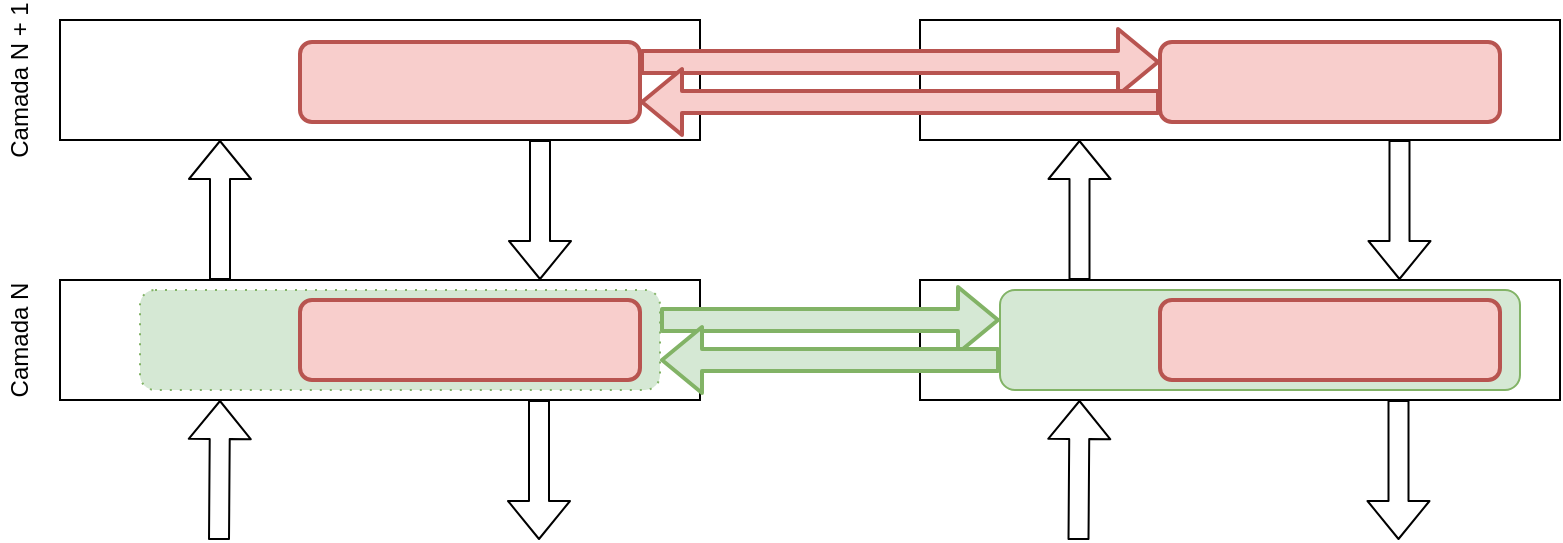 <mxfile version="14.4.3" type="device" pages="3"><diagram id="FUULDlJbhQjSGq1LnhwZ" name="Page-1"><mxGraphModel dx="1298" dy="945" grid="1" gridSize="10" guides="1" tooltips="1" connect="1" arrows="1" fold="1" page="1" pageScale="1" pageWidth="850" pageHeight="1100" math="0" shadow="0"><root><mxCell id="0"/><mxCell id="1" parent="0"/><mxCell id="CTBUkgq5bH-p5cgTIeh--1" value="" style="rounded=0;whiteSpace=wrap;html=1;" vertex="1" parent="1"><mxGeometry x="50" y="50" width="320" height="60" as="geometry"/></mxCell><mxCell id="CTBUkgq5bH-p5cgTIeh--2" value="" style="rounded=0;whiteSpace=wrap;html=1;" vertex="1" parent="1"><mxGeometry x="480" y="50" width="320" height="60" as="geometry"/></mxCell><mxCell id="bbr-7yYyC1OOhxOAyss0-2" value="" style="rounded=0;whiteSpace=wrap;html=1;" vertex="1" parent="1"><mxGeometry x="480" y="180" width="320" height="60" as="geometry"/></mxCell><mxCell id="bbr-7yYyC1OOhxOAyss0-23" value="" style="rounded=1;whiteSpace=wrap;html=1;fillColor=#d5e8d4;strokeColor=#82b366;" vertex="1" parent="1"><mxGeometry x="520" y="185" width="260" height="50" as="geometry"/></mxCell><mxCell id="bbr-7yYyC1OOhxOAyss0-1" value="" style="rounded=0;whiteSpace=wrap;html=1;" vertex="1" parent="1"><mxGeometry x="50" y="180" width="320" height="60" as="geometry"/></mxCell><mxCell id="bbr-7yYyC1OOhxOAyss0-22" value="" style="rounded=1;whiteSpace=wrap;html=1;dashed=1;fillColor=#d5e8d4;strokeColor=#82b366;dashPattern=1 4;" vertex="1" parent="1"><mxGeometry x="90" y="185" width="260" height="50" as="geometry"/></mxCell><mxCell id="bbr-7yYyC1OOhxOAyss0-3" value="" style="shape=flexArrow;endArrow=classic;html=1;exitX=0.25;exitY=0;exitDx=0;exitDy=0;" edge="1" parent="1" source="bbr-7yYyC1OOhxOAyss0-1"><mxGeometry width="50" height="50" relative="1" as="geometry"><mxPoint x="400" y="440" as="sourcePoint"/><mxPoint x="130" y="110" as="targetPoint"/></mxGeometry></mxCell><mxCell id="bbr-7yYyC1OOhxOAyss0-4" value="" style="shape=flexArrow;endArrow=classic;html=1;entryX=0.75;entryY=0;entryDx=0;entryDy=0;" edge="1" parent="1" target="bbr-7yYyC1OOhxOAyss0-1"><mxGeometry width="50" height="50" relative="1" as="geometry"><mxPoint x="290" y="110" as="sourcePoint"/><mxPoint x="140" y="120" as="targetPoint"/></mxGeometry></mxCell><mxCell id="bbr-7yYyC1OOhxOAyss0-5" value="" style="shape=flexArrow;endArrow=classic;html=1;entryX=0.75;entryY=0;entryDx=0;entryDy=0;" edge="1" parent="1"><mxGeometry width="50" height="50" relative="1" as="geometry"><mxPoint x="289.5" y="240" as="sourcePoint"/><mxPoint x="289.5" y="310" as="targetPoint"/></mxGeometry></mxCell><mxCell id="bbr-7yYyC1OOhxOAyss0-6" value="" style="shape=flexArrow;endArrow=classic;html=1;exitX=0.25;exitY=0;exitDx=0;exitDy=0;" edge="1" parent="1"><mxGeometry width="50" height="50" relative="1" as="geometry"><mxPoint x="129.5" y="310" as="sourcePoint"/><mxPoint x="130" y="240" as="targetPoint"/></mxGeometry></mxCell><mxCell id="bbr-7yYyC1OOhxOAyss0-7" value="" style="shape=flexArrow;endArrow=classic;html=1;exitX=0.25;exitY=0;exitDx=0;exitDy=0;" edge="1" parent="1"><mxGeometry width="50" height="50" relative="1" as="geometry"><mxPoint x="559.75" y="180" as="sourcePoint"/><mxPoint x="559.75" y="110" as="targetPoint"/></mxGeometry></mxCell><mxCell id="bbr-7yYyC1OOhxOAyss0-8" value="" style="shape=flexArrow;endArrow=classic;html=1;entryX=0.75;entryY=0;entryDx=0;entryDy=0;" edge="1" parent="1"><mxGeometry width="50" height="50" relative="1" as="geometry"><mxPoint x="719.75" y="110" as="sourcePoint"/><mxPoint x="719.75" y="180" as="targetPoint"/></mxGeometry></mxCell><mxCell id="bbr-7yYyC1OOhxOAyss0-9" value="" style="shape=flexArrow;endArrow=classic;html=1;entryX=0.75;entryY=0;entryDx=0;entryDy=0;" edge="1" parent="1"><mxGeometry width="50" height="50" relative="1" as="geometry"><mxPoint x="719.25" y="240" as="sourcePoint"/><mxPoint x="719.25" y="310" as="targetPoint"/></mxGeometry></mxCell><mxCell id="bbr-7yYyC1OOhxOAyss0-10" value="" style="shape=flexArrow;endArrow=classic;html=1;exitX=0.25;exitY=0;exitDx=0;exitDy=0;" edge="1" parent="1"><mxGeometry width="50" height="50" relative="1" as="geometry"><mxPoint x="559.25" y="310" as="sourcePoint"/><mxPoint x="559.75" y="240" as="targetPoint"/></mxGeometry></mxCell><mxCell id="bbr-7yYyC1OOhxOAyss0-11" value="" style="rounded=1;whiteSpace=wrap;html=1;fillColor=#f8cecc;strokeColor=#b85450;strokeWidth=2;" vertex="1" parent="1"><mxGeometry x="170" y="190" width="170" height="40" as="geometry"/></mxCell><mxCell id="bbr-7yYyC1OOhxOAyss0-12" value="" style="rounded=1;whiteSpace=wrap;html=1;fillColor=#f8cecc;strokeColor=#b85450;strokeWidth=2;" vertex="1" parent="1"><mxGeometry x="600" y="190" width="170" height="40" as="geometry"/></mxCell><mxCell id="bbr-7yYyC1OOhxOAyss0-13" value="Camada N" style="text;html=1;strokeColor=none;fillColor=none;align=center;verticalAlign=middle;whiteSpace=wrap;rounded=0;rotation=-90;" vertex="1" parent="1"><mxGeometry y="200" width="60" height="20" as="geometry"/></mxCell><mxCell id="bbr-7yYyC1OOhxOAyss0-17" value="" style="rounded=1;whiteSpace=wrap;html=1;strokeColor=#b85450;fillColor=#f8cecc;strokeWidth=2;" vertex="1" parent="1"><mxGeometry x="170" y="61" width="170" height="40" as="geometry"/></mxCell><mxCell id="bbr-7yYyC1OOhxOAyss0-18" value="" style="rounded=1;whiteSpace=wrap;html=1;strokeColor=#b85450;fillColor=#f8cecc;strokeWidth=2;" vertex="1" parent="1"><mxGeometry x="600" y="61" width="170" height="40" as="geometry"/></mxCell><mxCell id="bbr-7yYyC1OOhxOAyss0-19" value="" style="shape=flexArrow;endArrow=classic;html=1;exitX=1;exitY=0.25;exitDx=0;exitDy=0;entryX=0;entryY=0.25;entryDx=0;entryDy=0;strokeColor=#b85450;fillColor=#f8cecc;strokeWidth=2;" edge="1" source="bbr-7yYyC1OOhxOAyss0-17" target="bbr-7yYyC1OOhxOAyss0-18" parent="1"><mxGeometry width="50" height="50" relative="1" as="geometry"><mxPoint x="400" y="301" as="sourcePoint"/><mxPoint x="450" y="251" as="targetPoint"/></mxGeometry></mxCell><mxCell id="bbr-7yYyC1OOhxOAyss0-20" value="" style="shape=flexArrow;endArrow=classic;html=1;exitX=0;exitY=0.75;exitDx=0;exitDy=0;entryX=1;entryY=0.75;entryDx=0;entryDy=0;strokeColor=#b85450;fillColor=#f8cecc;strokeWidth=2;" edge="1" source="bbr-7yYyC1OOhxOAyss0-18" target="bbr-7yYyC1OOhxOAyss0-17" parent="1"><mxGeometry width="50" height="50" relative="1" as="geometry"><mxPoint x="350" y="81" as="sourcePoint"/><mxPoint x="370" y="181" as="targetPoint"/></mxGeometry></mxCell><mxCell id="bbr-7yYyC1OOhxOAyss0-21" value="Camada N + 1" style="text;html=1;strokeColor=none;fillColor=none;align=center;verticalAlign=middle;whiteSpace=wrap;rounded=0;rotation=-90;" vertex="1" parent="1"><mxGeometry x="-10" y="70" width="80" height="20" as="geometry"/></mxCell><mxCell id="bbr-7yYyC1OOhxOAyss0-24" value="" style="shape=flexArrow;endArrow=classic;html=1;exitX=1;exitY=0.25;exitDx=0;exitDy=0;strokeColor=#82b366;fillColor=#d5e8d4;strokeWidth=2;" edge="1" parent="1"><mxGeometry width="50" height="50" relative="1" as="geometry"><mxPoint x="350" y="200" as="sourcePoint"/><mxPoint x="520" y="200" as="targetPoint"/></mxGeometry></mxCell><mxCell id="bbr-7yYyC1OOhxOAyss0-25" value="" style="shape=flexArrow;endArrow=classic;html=1;entryX=1;entryY=0.75;entryDx=0;entryDy=0;strokeColor=#82b366;fillColor=#d5e8d4;strokeWidth=2;" edge="1" parent="1"><mxGeometry width="50" height="50" relative="1" as="geometry"><mxPoint x="520" y="220" as="sourcePoint"/><mxPoint x="350" y="220" as="targetPoint"/></mxGeometry></mxCell></root></mxGraphModel></diagram><diagram id="rKyiBn0ch0OC-hrI002e" name="Page-2"><mxGraphModel dx="1854" dy="1350" grid="1" gridSize="10" guides="1" tooltips="1" connect="1" arrows="1" fold="1" page="1" pageScale="1" pageWidth="850" pageHeight="1100" math="0" shadow="0"><root><mxCell id="NBzkApwNzg_7V4Q4wyio-0"/><mxCell id="NBzkApwNzg_7V4Q4wyio-1" parent="NBzkApwNzg_7V4Q4wyio-0"/><mxCell id="mYZP55OlICxkd1F8O_PC-93" value="" style="group" vertex="1" connectable="0" parent="NBzkApwNzg_7V4Q4wyio-1"><mxGeometry x="60" y="30" width="730" height="740" as="geometry"/></mxCell><mxCell id="mYZP55OlICxkd1F8O_PC-0" value="" style="rounded=0;whiteSpace=wrap;html=1;" vertex="1" parent="mYZP55OlICxkd1F8O_PC-93"><mxGeometry x="486.667" y="50.784" width="243.333" height="43.529" as="geometry"/></mxCell><mxCell id="mYZP55OlICxkd1F8O_PC-2" value="" style="rounded=0;whiteSpace=wrap;html=1;" vertex="1" parent="mYZP55OlICxkd1F8O_PC-93"><mxGeometry y="50.784" width="243.333" height="43.529" as="geometry"/></mxCell><mxCell id="mYZP55OlICxkd1F8O_PC-4" value="" style="shape=flexArrow;endArrow=classic;html=1;exitX=0.25;exitY=0;exitDx=0;exitDy=0;" edge="1" parent="mYZP55OlICxkd1F8O_PC-93" source="mYZP55OlICxkd1F8O_PC-2"><mxGeometry width="50" height="50" relative="1" as="geometry"><mxPoint x="266.146" y="239.412" as="sourcePoint"/><mxPoint x="60.833" as="targetPoint"/></mxGeometry></mxCell><mxCell id="mYZP55OlICxkd1F8O_PC-5" value="" style="shape=flexArrow;endArrow=classic;html=1;entryX=0.75;entryY=0;entryDx=0;entryDy=0;" edge="1" parent="mYZP55OlICxkd1F8O_PC-93" target="mYZP55OlICxkd1F8O_PC-2"><mxGeometry width="50" height="50" relative="1" as="geometry"><mxPoint x="182.5" as="sourcePoint"/><mxPoint x="68.438" y="7.255" as="targetPoint"/></mxGeometry></mxCell><mxCell id="mYZP55OlICxkd1F8O_PC-6" value="" style="shape=flexArrow;endArrow=classic;html=1;entryX=0.75;entryY=0;entryDx=0;entryDy=0;" edge="1" parent="mYZP55OlICxkd1F8O_PC-93"><mxGeometry width="50" height="50" relative="1" as="geometry"><mxPoint x="182.12" y="94.314" as="sourcePoint"/><mxPoint x="182.12" y="145.098" as="targetPoint"/></mxGeometry></mxCell><mxCell id="mYZP55OlICxkd1F8O_PC-7" value="" style="shape=flexArrow;endArrow=classic;html=1;exitX=0.25;exitY=0;exitDx=0;exitDy=0;" edge="1" parent="mYZP55OlICxkd1F8O_PC-93"><mxGeometry width="50" height="50" relative="1" as="geometry"><mxPoint x="60.453" y="145.098" as="sourcePoint"/><mxPoint x="60.833" y="94.314" as="targetPoint"/></mxGeometry></mxCell><mxCell id="mYZP55OlICxkd1F8O_PC-8" value="" style="shape=flexArrow;endArrow=classic;html=1;exitX=0.25;exitY=0;exitDx=0;exitDy=0;" edge="1" parent="mYZP55OlICxkd1F8O_PC-93"><mxGeometry width="50" height="50" relative="1" as="geometry"><mxPoint x="547.31" y="50.784" as="sourcePoint"/><mxPoint x="547.31" as="targetPoint"/></mxGeometry></mxCell><mxCell id="mYZP55OlICxkd1F8O_PC-9" value="" style="shape=flexArrow;endArrow=classic;html=1;entryX=0.75;entryY=0;entryDx=0;entryDy=0;" edge="1" parent="mYZP55OlICxkd1F8O_PC-93"><mxGeometry width="50" height="50" relative="1" as="geometry"><mxPoint x="668.977" as="sourcePoint"/><mxPoint x="668.977" y="50.784" as="targetPoint"/></mxGeometry></mxCell><mxCell id="mYZP55OlICxkd1F8O_PC-10" value="" style="shape=flexArrow;endArrow=classic;html=1;entryX=0.75;entryY=0;entryDx=0;entryDy=0;" edge="1" parent="mYZP55OlICxkd1F8O_PC-93"><mxGeometry width="50" height="50" relative="1" as="geometry"><mxPoint x="668.596" y="94.314" as="sourcePoint"/><mxPoint x="668.596" y="145.098" as="targetPoint"/></mxGeometry></mxCell><mxCell id="mYZP55OlICxkd1F8O_PC-11" value="" style="shape=flexArrow;endArrow=classic;html=1;exitX=0.25;exitY=0;exitDx=0;exitDy=0;" edge="1" parent="mYZP55OlICxkd1F8O_PC-93"><mxGeometry width="50" height="50" relative="1" as="geometry"><mxPoint x="546.93" y="145.098" as="sourcePoint"/><mxPoint x="547.31" y="94.314" as="targetPoint"/></mxGeometry></mxCell><mxCell id="mYZP55OlICxkd1F8O_PC-17" value="" style="rounded=0;whiteSpace=wrap;html=1;" vertex="1" parent="mYZP55OlICxkd1F8O_PC-93"><mxGeometry x="486.667" y="145.098" width="243.333" height="43.529" as="geometry"/></mxCell><mxCell id="mYZP55OlICxkd1F8O_PC-18" value="" style="rounded=0;whiteSpace=wrap;html=1;" vertex="1" parent="mYZP55OlICxkd1F8O_PC-93"><mxGeometry y="145.098" width="243.333" height="43.529" as="geometry"/></mxCell><mxCell id="mYZP55OlICxkd1F8O_PC-19" value="" style="shape=flexArrow;endArrow=classic;html=1;entryX=0.75;entryY=0;entryDx=0;entryDy=0;" edge="1" parent="mYZP55OlICxkd1F8O_PC-93"><mxGeometry width="50" height="50" relative="1" as="geometry"><mxPoint x="182.12" y="188.627" as="sourcePoint"/><mxPoint x="182.12" y="239.412" as="targetPoint"/></mxGeometry></mxCell><mxCell id="mYZP55OlICxkd1F8O_PC-20" value="" style="shape=flexArrow;endArrow=classic;html=1;exitX=0.25;exitY=0;exitDx=0;exitDy=0;" edge="1" parent="mYZP55OlICxkd1F8O_PC-93"><mxGeometry width="50" height="50" relative="1" as="geometry"><mxPoint x="60.453" y="239.412" as="sourcePoint"/><mxPoint x="60.833" y="188.627" as="targetPoint"/></mxGeometry></mxCell><mxCell id="mYZP55OlICxkd1F8O_PC-21" value="" style="shape=flexArrow;endArrow=classic;html=1;entryX=0.75;entryY=0;entryDx=0;entryDy=0;" edge="1" parent="mYZP55OlICxkd1F8O_PC-93"><mxGeometry width="50" height="50" relative="1" as="geometry"><mxPoint x="668.596" y="188.627" as="sourcePoint"/><mxPoint x="668.596" y="239.412" as="targetPoint"/></mxGeometry></mxCell><mxCell id="mYZP55OlICxkd1F8O_PC-22" value="" style="shape=flexArrow;endArrow=classic;html=1;exitX=0.25;exitY=0;exitDx=0;exitDy=0;" edge="1" parent="mYZP55OlICxkd1F8O_PC-93"><mxGeometry width="50" height="50" relative="1" as="geometry"><mxPoint x="546.93" y="239.412" as="sourcePoint"/><mxPoint x="547.31" y="188.627" as="targetPoint"/></mxGeometry></mxCell><mxCell id="mYZP55OlICxkd1F8O_PC-23" value="" style="rounded=0;whiteSpace=wrap;html=1;" vertex="1" parent="mYZP55OlICxkd1F8O_PC-93"><mxGeometry x="486.667" y="239.412" width="243.333" height="43.529" as="geometry"/></mxCell><mxCell id="mYZP55OlICxkd1F8O_PC-24" value="" style="rounded=0;whiteSpace=wrap;html=1;" vertex="1" parent="mYZP55OlICxkd1F8O_PC-93"><mxGeometry y="239.412" width="243.333" height="43.529" as="geometry"/></mxCell><mxCell id="mYZP55OlICxkd1F8O_PC-25" value="" style="shape=flexArrow;endArrow=classic;html=1;entryX=0.75;entryY=0;entryDx=0;entryDy=0;" edge="1" parent="mYZP55OlICxkd1F8O_PC-93"><mxGeometry width="50" height="50" relative="1" as="geometry"><mxPoint x="182.12" y="282.941" as="sourcePoint"/><mxPoint x="182.12" y="333.725" as="targetPoint"/></mxGeometry></mxCell><mxCell id="mYZP55OlICxkd1F8O_PC-26" value="" style="shape=flexArrow;endArrow=classic;html=1;exitX=0.25;exitY=0;exitDx=0;exitDy=0;" edge="1" parent="mYZP55OlICxkd1F8O_PC-93"><mxGeometry width="50" height="50" relative="1" as="geometry"><mxPoint x="60.453" y="333.725" as="sourcePoint"/><mxPoint x="60.833" y="282.941" as="targetPoint"/></mxGeometry></mxCell><mxCell id="mYZP55OlICxkd1F8O_PC-27" value="" style="shape=flexArrow;endArrow=classic;html=1;entryX=0.75;entryY=0;entryDx=0;entryDy=0;" edge="1" parent="mYZP55OlICxkd1F8O_PC-93"><mxGeometry width="50" height="50" relative="1" as="geometry"><mxPoint x="668.596" y="282.941" as="sourcePoint"/><mxPoint x="668.596" y="333.725" as="targetPoint"/></mxGeometry></mxCell><mxCell id="mYZP55OlICxkd1F8O_PC-28" value="" style="shape=flexArrow;endArrow=classic;html=1;exitX=0.25;exitY=0;exitDx=0;exitDy=0;" edge="1" parent="mYZP55OlICxkd1F8O_PC-93"><mxGeometry width="50" height="50" relative="1" as="geometry"><mxPoint x="546.93" y="333.725" as="sourcePoint"/><mxPoint x="547.31" y="282.941" as="targetPoint"/></mxGeometry></mxCell><mxCell id="mYZP55OlICxkd1F8O_PC-39" value="" style="rounded=0;whiteSpace=wrap;html=1;" vertex="1" parent="mYZP55OlICxkd1F8O_PC-93"><mxGeometry x="486.667" y="333.725" width="243.333" height="43.529" as="geometry"/></mxCell><mxCell id="mYZP55OlICxkd1F8O_PC-40" value="" style="rounded=0;whiteSpace=wrap;html=1;" vertex="1" parent="mYZP55OlICxkd1F8O_PC-93"><mxGeometry y="333.725" width="243.333" height="43.529" as="geometry"/></mxCell><mxCell id="mYZP55OlICxkd1F8O_PC-41" value="" style="shape=flexArrow;endArrow=classic;html=1;entryX=0.75;entryY=0;entryDx=0;entryDy=0;" edge="1" parent="mYZP55OlICxkd1F8O_PC-93"><mxGeometry width="50" height="50" relative="1" as="geometry"><mxPoint x="182.12" y="377.255" as="sourcePoint"/><mxPoint x="182.12" y="428.039" as="targetPoint"/></mxGeometry></mxCell><mxCell id="mYZP55OlICxkd1F8O_PC-42" value="" style="shape=flexArrow;endArrow=classic;html=1;exitX=0.25;exitY=0;exitDx=0;exitDy=0;" edge="1" parent="mYZP55OlICxkd1F8O_PC-93"><mxGeometry width="50" height="50" relative="1" as="geometry"><mxPoint x="60.453" y="428.039" as="sourcePoint"/><mxPoint x="60.833" y="377.255" as="targetPoint"/></mxGeometry></mxCell><mxCell id="mYZP55OlICxkd1F8O_PC-43" value="" style="shape=flexArrow;endArrow=classic;html=1;entryX=0.75;entryY=0;entryDx=0;entryDy=0;" edge="1" parent="mYZP55OlICxkd1F8O_PC-93"><mxGeometry width="50" height="50" relative="1" as="geometry"><mxPoint x="668.596" y="377.255" as="sourcePoint"/><mxPoint x="668.596" y="428.039" as="targetPoint"/></mxGeometry></mxCell><mxCell id="mYZP55OlICxkd1F8O_PC-44" value="" style="shape=flexArrow;endArrow=classic;html=1;exitX=0.25;exitY=0;exitDx=0;exitDy=0;" edge="1" parent="mYZP55OlICxkd1F8O_PC-93"><mxGeometry width="50" height="50" relative="1" as="geometry"><mxPoint x="546.93" y="428.039" as="sourcePoint"/><mxPoint x="547.31" y="377.255" as="targetPoint"/></mxGeometry></mxCell><mxCell id="mYZP55OlICxkd1F8O_PC-55" value="" style="rounded=0;whiteSpace=wrap;html=1;" vertex="1" parent="mYZP55OlICxkd1F8O_PC-93"><mxGeometry x="486.667" y="428.039" width="243.333" height="43.529" as="geometry"/></mxCell><mxCell id="mYZP55OlICxkd1F8O_PC-56" value="" style="rounded=0;whiteSpace=wrap;html=1;" vertex="1" parent="mYZP55OlICxkd1F8O_PC-93"><mxGeometry y="428.039" width="243.333" height="43.529" as="geometry"/></mxCell><mxCell id="mYZP55OlICxkd1F8O_PC-57" value="" style="shape=flexArrow;endArrow=classic;html=1;entryX=0.75;entryY=0;entryDx=0;entryDy=0;" edge="1" parent="mYZP55OlICxkd1F8O_PC-93"><mxGeometry width="50" height="50" relative="1" as="geometry"><mxPoint x="182.12" y="471.569" as="sourcePoint"/><mxPoint x="182.12" y="522.353" as="targetPoint"/></mxGeometry></mxCell><mxCell id="mYZP55OlICxkd1F8O_PC-58" value="" style="shape=flexArrow;endArrow=classic;html=1;exitX=0.25;exitY=0;exitDx=0;exitDy=0;" edge="1" parent="mYZP55OlICxkd1F8O_PC-93"><mxGeometry width="50" height="50" relative="1" as="geometry"><mxPoint x="60.453" y="522.353" as="sourcePoint"/><mxPoint x="60.833" y="471.569" as="targetPoint"/></mxGeometry></mxCell><mxCell id="mYZP55OlICxkd1F8O_PC-59" value="" style="shape=flexArrow;endArrow=classic;html=1;entryX=0.75;entryY=0;entryDx=0;entryDy=0;" edge="1" parent="mYZP55OlICxkd1F8O_PC-93"><mxGeometry width="50" height="50" relative="1" as="geometry"><mxPoint x="668.596" y="471.569" as="sourcePoint"/><mxPoint x="668.596" y="522.353" as="targetPoint"/></mxGeometry></mxCell><mxCell id="mYZP55OlICxkd1F8O_PC-60" value="" style="shape=flexArrow;endArrow=classic;html=1;exitX=0.25;exitY=0;exitDx=0;exitDy=0;" edge="1" parent="mYZP55OlICxkd1F8O_PC-93"><mxGeometry width="50" height="50" relative="1" as="geometry"><mxPoint x="546.93" y="522.353" as="sourcePoint"/><mxPoint x="547.31" y="471.569" as="targetPoint"/></mxGeometry></mxCell><mxCell id="mYZP55OlICxkd1F8O_PC-61" value="" style="rounded=0;whiteSpace=wrap;html=1;" vertex="1" parent="mYZP55OlICxkd1F8O_PC-93"><mxGeometry x="486.667" y="522.353" width="243.333" height="43.529" as="geometry"/></mxCell><mxCell id="mYZP55OlICxkd1F8O_PC-62" value="" style="rounded=0;whiteSpace=wrap;html=1;" vertex="1" parent="mYZP55OlICxkd1F8O_PC-93"><mxGeometry y="522.353" width="243.333" height="43.529" as="geometry"/></mxCell><mxCell id="mYZP55OlICxkd1F8O_PC-63" value="" style="shape=flexArrow;endArrow=classic;html=1;entryX=0.75;entryY=0;entryDx=0;entryDy=0;" edge="1" parent="mYZP55OlICxkd1F8O_PC-93"><mxGeometry width="50" height="50" relative="1" as="geometry"><mxPoint x="182.12" y="565.882" as="sourcePoint"/><mxPoint x="182.12" y="616.667" as="targetPoint"/></mxGeometry></mxCell><mxCell id="mYZP55OlICxkd1F8O_PC-64" value="" style="shape=flexArrow;endArrow=classic;html=1;exitX=0.25;exitY=0;exitDx=0;exitDy=0;" edge="1" parent="mYZP55OlICxkd1F8O_PC-93"><mxGeometry width="50" height="50" relative="1" as="geometry"><mxPoint x="60.453" y="616.667" as="sourcePoint"/><mxPoint x="60.833" y="565.882" as="targetPoint"/></mxGeometry></mxCell><mxCell id="mYZP55OlICxkd1F8O_PC-65" value="" style="shape=flexArrow;endArrow=classic;html=1;entryX=0.75;entryY=0;entryDx=0;entryDy=0;" edge="1" parent="mYZP55OlICxkd1F8O_PC-93"><mxGeometry width="50" height="50" relative="1" as="geometry"><mxPoint x="668.596" y="565.882" as="sourcePoint"/><mxPoint x="668.596" y="616.667" as="targetPoint"/></mxGeometry></mxCell><mxCell id="mYZP55OlICxkd1F8O_PC-66" value="" style="shape=flexArrow;endArrow=classic;html=1;exitX=0.25;exitY=0;exitDx=0;exitDy=0;" edge="1" parent="mYZP55OlICxkd1F8O_PC-93"><mxGeometry width="50" height="50" relative="1" as="geometry"><mxPoint x="546.93" y="616.667" as="sourcePoint"/><mxPoint x="547.31" y="565.882" as="targetPoint"/></mxGeometry></mxCell><mxCell id="mYZP55OlICxkd1F8O_PC-67" value="" style="rounded=0;whiteSpace=wrap;html=1;" vertex="1" parent="mYZP55OlICxkd1F8O_PC-93"><mxGeometry x="486.667" y="616.667" width="243.333" height="43.529" as="geometry"/></mxCell><mxCell id="mYZP55OlICxkd1F8O_PC-68" value="" style="rounded=0;whiteSpace=wrap;html=1;" vertex="1" parent="mYZP55OlICxkd1F8O_PC-93"><mxGeometry y="616.667" width="243.333" height="43.529" as="geometry"/></mxCell><mxCell id="mYZP55OlICxkd1F8O_PC-69" value="" style="shape=flexArrow;endArrow=classic;html=1;entryX=0.25;entryY=1;entryDx=0;entryDy=0;" edge="1" parent="mYZP55OlICxkd1F8O_PC-93" target="mYZP55OlICxkd1F8O_PC-67"><mxGeometry width="50" height="50" relative="1" as="geometry"><mxPoint x="182.12" y="660.196" as="sourcePoint"/><mxPoint x="182.12" y="710.98" as="targetPoint"/><Array as="points"><mxPoint x="182.5" y="710.98"/><mxPoint x="547.5" y="710.98"/></Array></mxGeometry></mxCell><mxCell id="mYZP55OlICxkd1F8O_PC-70" value="" style="shape=flexArrow;endArrow=classic;html=1;exitX=0.75;exitY=1;exitDx=0;exitDy=0;" edge="1" parent="mYZP55OlICxkd1F8O_PC-93" source="mYZP55OlICxkd1F8O_PC-67"><mxGeometry width="50" height="50" relative="1" as="geometry"><mxPoint x="60.453" y="710.98" as="sourcePoint"/><mxPoint x="60.833" y="660.196" as="targetPoint"/><Array as="points"><mxPoint x="669.167" y="740"/><mxPoint x="60.833" y="740"/></Array></mxGeometry></mxCell><mxCell id="mYZP55OlICxkd1F8O_PC-85" value="Aplicação" style="text;html=1;align=center;verticalAlign=middle;resizable=0;points=[];autosize=1;fontSize=31;" vertex="1" parent="mYZP55OlICxkd1F8O_PC-93"><mxGeometry x="304.167" y="58.039" width="150" height="40" as="geometry"/></mxCell><mxCell id="mYZP55OlICxkd1F8O_PC-86" value="Apresentação" style="text;html=1;align=center;verticalAlign=middle;resizable=0;points=[];autosize=1;fontSize=31;" vertex="1" parent="mYZP55OlICxkd1F8O_PC-93"><mxGeometry x="281.354" y="152.353" width="210" height="40" as="geometry"/></mxCell><mxCell id="mYZP55OlICxkd1F8O_PC-87" value="Sessão" style="text;html=1;align=center;verticalAlign=middle;resizable=0;points=[];autosize=1;fontSize=31;" vertex="1" parent="mYZP55OlICxkd1F8O_PC-93"><mxGeometry x="315.573" y="246.667" width="120" height="40" as="geometry"/></mxCell><mxCell id="mYZP55OlICxkd1F8O_PC-89" value="Transporte" style="text;html=1;align=center;verticalAlign=middle;resizable=0;points=[];autosize=1;fontSize=31;" vertex="1" parent="mYZP55OlICxkd1F8O_PC-93"><mxGeometry x="300.365" y="340.98" width="160" height="40" as="geometry"/></mxCell><mxCell id="mYZP55OlICxkd1F8O_PC-90" value="Rede" style="text;html=1;align=center;verticalAlign=middle;resizable=0;points=[];autosize=1;fontSize=31;" vertex="1" parent="mYZP55OlICxkd1F8O_PC-93"><mxGeometry x="326.979" y="435.294" width="90" height="40" as="geometry"/></mxCell><mxCell id="mYZP55OlICxkd1F8O_PC-91" value="Enlace" style="text;html=1;align=center;verticalAlign=middle;resizable=0;points=[];autosize=1;fontSize=31;" vertex="1" parent="mYZP55OlICxkd1F8O_PC-93"><mxGeometry x="319.375" y="529.608" width="110" height="40" as="geometry"/></mxCell><mxCell id="mYZP55OlICxkd1F8O_PC-92" value="Física" style="text;html=1;align=center;verticalAlign=middle;resizable=0;points=[];autosize=1;fontSize=31;" vertex="1" parent="mYZP55OlICxkd1F8O_PC-93"><mxGeometry x="323.177" y="623.922" width="100" height="40" as="geometry"/></mxCell></root></mxGraphModel></diagram><diagram id="gAxvG6N2qd_IdArAUJqt" name="Page-3"><mxGraphModel dx="1298" dy="945" grid="1" gridSize="10" guides="1" tooltips="1" connect="1" arrows="1" fold="1" page="1" pageScale="1" pageWidth="850" pageHeight="1100" math="0" shadow="0"><root><mxCell id="vqLvwq10j9PN4Eu1Nec5-0"/><mxCell id="vqLvwq10j9PN4Eu1Nec5-1" parent="vqLvwq10j9PN4Eu1Nec5-0"/><mxCell id="97CjLlJFWNSIe0uMs2of-1" value="" style="rounded=0;whiteSpace=wrap;html=1;" vertex="1" parent="vqLvwq10j9PN4Eu1Nec5-1"><mxGeometry x="546.67" y="80.78" width="243.33" height="229.22" as="geometry"/></mxCell><mxCell id="97CjLlJFWNSIe0uMs2of-2" value="" style="rounded=0;whiteSpace=wrap;html=1;" vertex="1" parent="vqLvwq10j9PN4Eu1Nec5-1"><mxGeometry x="60" y="80.784" width="243.333" height="43.529" as="geometry"/></mxCell><mxCell id="97CjLlJFWNSIe0uMs2of-3" value="" style="shape=flexArrow;endArrow=classic;html=1;exitX=0.25;exitY=0;exitDx=0;exitDy=0;" edge="1" parent="vqLvwq10j9PN4Eu1Nec5-1" source="97CjLlJFWNSIe0uMs2of-2"><mxGeometry x="60" y="30" width="50" height="50" as="geometry"><mxPoint x="326.146" y="269.412" as="sourcePoint"/><mxPoint x="120.833" y="30" as="targetPoint"/></mxGeometry></mxCell><mxCell id="97CjLlJFWNSIe0uMs2of-4" value="" style="shape=flexArrow;endArrow=classic;html=1;entryX=0.75;entryY=0;entryDx=0;entryDy=0;" edge="1" parent="vqLvwq10j9PN4Eu1Nec5-1" target="97CjLlJFWNSIe0uMs2of-2"><mxGeometry x="60" y="30" width="50" height="50" as="geometry"><mxPoint x="242.5" y="30" as="sourcePoint"/><mxPoint x="128.438" y="37.255" as="targetPoint"/></mxGeometry></mxCell><mxCell id="97CjLlJFWNSIe0uMs2of-5" value="" style="shape=flexArrow;endArrow=classic;html=1;entryX=0.75;entryY=0;entryDx=0;entryDy=0;" edge="1" parent="vqLvwq10j9PN4Eu1Nec5-1"><mxGeometry x="60" y="30" width="50" height="50" as="geometry"><mxPoint x="242.12" y="124.314" as="sourcePoint"/><mxPoint x="242.12" y="175.098" as="targetPoint"/></mxGeometry></mxCell><mxCell id="97CjLlJFWNSIe0uMs2of-6" value="" style="shape=flexArrow;endArrow=classic;html=1;exitX=0.25;exitY=0;exitDx=0;exitDy=0;" edge="1" parent="vqLvwq10j9PN4Eu1Nec5-1"><mxGeometry x="60" y="30" width="50" height="50" as="geometry"><mxPoint x="120.453" y="175.098" as="sourcePoint"/><mxPoint x="120.833" y="124.314" as="targetPoint"/></mxGeometry></mxCell><mxCell id="97CjLlJFWNSIe0uMs2of-7" value="" style="shape=flexArrow;endArrow=classic;html=1;exitX=0.25;exitY=0;exitDx=0;exitDy=0;" edge="1" parent="vqLvwq10j9PN4Eu1Nec5-1"><mxGeometry x="60" y="30" width="50" height="50" as="geometry"><mxPoint x="607.31" y="80.784" as="sourcePoint"/><mxPoint x="607.31" y="30" as="targetPoint"/></mxGeometry></mxCell><mxCell id="97CjLlJFWNSIe0uMs2of-8" value="" style="shape=flexArrow;endArrow=classic;html=1;entryX=0.75;entryY=0;entryDx=0;entryDy=0;" edge="1" parent="vqLvwq10j9PN4Eu1Nec5-1"><mxGeometry x="60" y="30" width="50" height="50" as="geometry"><mxPoint x="728.977" y="30" as="sourcePoint"/><mxPoint x="728.977" y="80.784" as="targetPoint"/></mxGeometry></mxCell><mxCell id="97CjLlJFWNSIe0uMs2of-12" value="" style="rounded=0;whiteSpace=wrap;html=1;" vertex="1" parent="vqLvwq10j9PN4Eu1Nec5-1"><mxGeometry x="60" y="175.098" width="243.333" height="43.529" as="geometry"/></mxCell><mxCell id="97CjLlJFWNSIe0uMs2of-13" value="" style="shape=flexArrow;endArrow=classic;html=1;entryX=0.75;entryY=0;entryDx=0;entryDy=0;" edge="1" parent="vqLvwq10j9PN4Eu1Nec5-1"><mxGeometry x="60" y="30" width="50" height="50" as="geometry"><mxPoint x="242.12" y="218.627" as="sourcePoint"/><mxPoint x="242.12" y="269.412" as="targetPoint"/></mxGeometry></mxCell><mxCell id="97CjLlJFWNSIe0uMs2of-14" value="" style="shape=flexArrow;endArrow=classic;html=1;exitX=0.25;exitY=0;exitDx=0;exitDy=0;" edge="1" parent="vqLvwq10j9PN4Eu1Nec5-1"><mxGeometry x="60" y="30" width="50" height="50" as="geometry"><mxPoint x="120.453" y="269.412" as="sourcePoint"/><mxPoint x="120.833" y="218.627" as="targetPoint"/></mxGeometry></mxCell><mxCell id="97CjLlJFWNSIe0uMs2of-18" value="" style="rounded=0;whiteSpace=wrap;html=1;" vertex="1" parent="vqLvwq10j9PN4Eu1Nec5-1"><mxGeometry x="60" y="269.412" width="243.333" height="43.529" as="geometry"/></mxCell><mxCell id="97CjLlJFWNSIe0uMs2of-19" value="" style="shape=flexArrow;endArrow=classic;html=1;entryX=0.75;entryY=0;entryDx=0;entryDy=0;" edge="1" parent="vqLvwq10j9PN4Eu1Nec5-1"><mxGeometry x="60" y="30" width="50" height="50" as="geometry"><mxPoint x="242.12" y="312.941" as="sourcePoint"/><mxPoint x="242.12" y="363.725" as="targetPoint"/></mxGeometry></mxCell><mxCell id="97CjLlJFWNSIe0uMs2of-20" value="" style="shape=flexArrow;endArrow=classic;html=1;exitX=0.25;exitY=0;exitDx=0;exitDy=0;" edge="1" parent="vqLvwq10j9PN4Eu1Nec5-1"><mxGeometry x="60" y="30" width="50" height="50" as="geometry"><mxPoint x="120.453" y="363.725" as="sourcePoint"/><mxPoint x="120.833" y="312.941" as="targetPoint"/></mxGeometry></mxCell><mxCell id="97CjLlJFWNSIe0uMs2of-21" value="" style="shape=flexArrow;endArrow=classic;html=1;entryX=0.75;entryY=0;entryDx=0;entryDy=0;exitX=0.75;exitY=1;exitDx=0;exitDy=0;" edge="1" parent="vqLvwq10j9PN4Eu1Nec5-1" source="97CjLlJFWNSIe0uMs2of-1"><mxGeometry x="60" y="30" width="50" height="50" as="geometry"><mxPoint x="728.596" y="312.941" as="sourcePoint"/><mxPoint x="728.596" y="363.725" as="targetPoint"/></mxGeometry></mxCell><mxCell id="97CjLlJFWNSIe0uMs2of-22" value="" style="shape=flexArrow;endArrow=classic;html=1;exitX=0.25;exitY=0;exitDx=0;exitDy=0;entryX=0.25;entryY=1;entryDx=0;entryDy=0;" edge="1" parent="vqLvwq10j9PN4Eu1Nec5-1" target="97CjLlJFWNSIe0uMs2of-1"><mxGeometry x="60" y="30" width="50" height="50" as="geometry"><mxPoint x="606.93" y="363.725" as="sourcePoint"/><mxPoint x="607.31" y="312.941" as="targetPoint"/></mxGeometry></mxCell><mxCell id="97CjLlJFWNSIe0uMs2of-23" value="" style="rounded=0;whiteSpace=wrap;html=1;" vertex="1" parent="vqLvwq10j9PN4Eu1Nec5-1"><mxGeometry x="546.667" y="363.725" width="243.333" height="43.529" as="geometry"/></mxCell><mxCell id="97CjLlJFWNSIe0uMs2of-24" value="" style="rounded=0;whiteSpace=wrap;html=1;" vertex="1" parent="vqLvwq10j9PN4Eu1Nec5-1"><mxGeometry x="60" y="363.725" width="243.333" height="43.529" as="geometry"/></mxCell><mxCell id="97CjLlJFWNSIe0uMs2of-25" value="" style="shape=flexArrow;endArrow=classic;html=1;entryX=0.75;entryY=0;entryDx=0;entryDy=0;" edge="1" parent="vqLvwq10j9PN4Eu1Nec5-1"><mxGeometry x="60" y="30" width="50" height="50" as="geometry"><mxPoint x="242.12" y="407.255" as="sourcePoint"/><mxPoint x="242.12" y="458.039" as="targetPoint"/></mxGeometry></mxCell><mxCell id="97CjLlJFWNSIe0uMs2of-26" value="" style="shape=flexArrow;endArrow=classic;html=1;exitX=0.25;exitY=0;exitDx=0;exitDy=0;" edge="1" parent="vqLvwq10j9PN4Eu1Nec5-1"><mxGeometry x="60" y="30" width="50" height="50" as="geometry"><mxPoint x="120.453" y="458.039" as="sourcePoint"/><mxPoint x="120.833" y="407.255" as="targetPoint"/></mxGeometry></mxCell><mxCell id="97CjLlJFWNSIe0uMs2of-27" value="" style="shape=flexArrow;endArrow=classic;html=1;entryX=0.75;entryY=0;entryDx=0;entryDy=0;" edge="1" parent="vqLvwq10j9PN4Eu1Nec5-1"><mxGeometry x="60" y="30" width="50" height="50" as="geometry"><mxPoint x="728.596" y="407.255" as="sourcePoint"/><mxPoint x="728.596" y="458.039" as="targetPoint"/></mxGeometry></mxCell><mxCell id="97CjLlJFWNSIe0uMs2of-28" value="" style="shape=flexArrow;endArrow=classic;html=1;exitX=0.25;exitY=0;exitDx=0;exitDy=0;" edge="1" parent="vqLvwq10j9PN4Eu1Nec5-1"><mxGeometry x="60" y="30" width="50" height="50" as="geometry"><mxPoint x="606.93" y="458.039" as="sourcePoint"/><mxPoint x="607.31" y="407.255" as="targetPoint"/></mxGeometry></mxCell><mxCell id="97CjLlJFWNSIe0uMs2of-29" value="" style="rounded=0;whiteSpace=wrap;html=1;" vertex="1" parent="vqLvwq10j9PN4Eu1Nec5-1"><mxGeometry x="546.667" y="458.039" width="243.333" height="43.529" as="geometry"/></mxCell><mxCell id="97CjLlJFWNSIe0uMs2of-30" value="" style="rounded=0;whiteSpace=wrap;html=1;" vertex="1" parent="vqLvwq10j9PN4Eu1Nec5-1"><mxGeometry x="60" y="458.039" width="243.333" height="43.529" as="geometry"/></mxCell><mxCell id="97CjLlJFWNSIe0uMs2of-31" value="" style="shape=flexArrow;endArrow=classic;html=1;entryX=0.75;entryY=0;entryDx=0;entryDy=0;" edge="1" parent="vqLvwq10j9PN4Eu1Nec5-1"><mxGeometry x="60" y="30" width="50" height="50" as="geometry"><mxPoint x="242.12" y="501.569" as="sourcePoint"/><mxPoint x="242.12" y="552.353" as="targetPoint"/></mxGeometry></mxCell><mxCell id="97CjLlJFWNSIe0uMs2of-32" value="" style="shape=flexArrow;endArrow=classic;html=1;exitX=0.25;exitY=0;exitDx=0;exitDy=0;" edge="1" parent="vqLvwq10j9PN4Eu1Nec5-1"><mxGeometry x="60" y="30" width="50" height="50" as="geometry"><mxPoint x="120.453" y="552.353" as="sourcePoint"/><mxPoint x="120.833" y="501.569" as="targetPoint"/></mxGeometry></mxCell><mxCell id="97CjLlJFWNSIe0uMs2of-33" value="" style="shape=flexArrow;endArrow=classic;html=1;entryX=0.75;entryY=0;entryDx=0;entryDy=0;" edge="1" parent="vqLvwq10j9PN4Eu1Nec5-1"><mxGeometry x="60" y="30" width="50" height="50" as="geometry"><mxPoint x="728.596" y="501.569" as="sourcePoint"/><mxPoint x="728.596" y="552.353" as="targetPoint"/></mxGeometry></mxCell><mxCell id="97CjLlJFWNSIe0uMs2of-34" value="" style="shape=flexArrow;endArrow=classic;html=1;exitX=0.25;exitY=0;exitDx=0;exitDy=0;" edge="1" parent="vqLvwq10j9PN4Eu1Nec5-1"><mxGeometry x="60" y="30" width="50" height="50" as="geometry"><mxPoint x="606.93" y="552.353" as="sourcePoint"/><mxPoint x="607.31" y="501.569" as="targetPoint"/></mxGeometry></mxCell><mxCell id="97CjLlJFWNSIe0uMs2of-35" value="" style="rounded=0;whiteSpace=wrap;html=1;" vertex="1" parent="vqLvwq10j9PN4Eu1Nec5-1"><mxGeometry x="546.67" y="552.35" width="243.33" height="137.65" as="geometry"/></mxCell><mxCell id="97CjLlJFWNSIe0uMs2of-36" value="" style="rounded=0;whiteSpace=wrap;html=1;" vertex="1" parent="vqLvwq10j9PN4Eu1Nec5-1"><mxGeometry x="60" y="552.353" width="243.333" height="43.529" as="geometry"/></mxCell><mxCell id="97CjLlJFWNSIe0uMs2of-37" value="" style="shape=flexArrow;endArrow=classic;html=1;entryX=0.75;entryY=0;entryDx=0;entryDy=0;" edge="1" parent="vqLvwq10j9PN4Eu1Nec5-1"><mxGeometry x="60" y="30" width="50" height="50" as="geometry"><mxPoint x="242.12" y="595.882" as="sourcePoint"/><mxPoint x="242.12" y="646.667" as="targetPoint"/></mxGeometry></mxCell><mxCell id="97CjLlJFWNSIe0uMs2of-38" value="" style="shape=flexArrow;endArrow=classic;html=1;exitX=0.25;exitY=0;exitDx=0;exitDy=0;" edge="1" parent="vqLvwq10j9PN4Eu1Nec5-1"><mxGeometry x="60" y="30" width="50" height="50" as="geometry"><mxPoint x="120.453" y="646.667" as="sourcePoint"/><mxPoint x="120.833" y="595.882" as="targetPoint"/></mxGeometry></mxCell><mxCell id="97CjLlJFWNSIe0uMs2of-42" value="" style="rounded=0;whiteSpace=wrap;html=1;" vertex="1" parent="vqLvwq10j9PN4Eu1Nec5-1"><mxGeometry x="60" y="646.667" width="243.333" height="43.529" as="geometry"/></mxCell><mxCell id="97CjLlJFWNSIe0uMs2of-45" value="Aplicação" style="text;html=1;align=center;verticalAlign=middle;resizable=0;points=[];autosize=1;fontSize=31;" vertex="1" parent="vqLvwq10j9PN4Eu1Nec5-1"><mxGeometry x="116.147" y="82.549" width="150" height="40" as="geometry"/></mxCell><mxCell id="97CjLlJFWNSIe0uMs2of-46" value="Apresentação" style="text;html=1;align=center;verticalAlign=middle;resizable=0;points=[];autosize=1;fontSize=31;" vertex="1" parent="vqLvwq10j9PN4Eu1Nec5-1"><mxGeometry x="93.334" y="176.863" width="210" height="40" as="geometry"/></mxCell><mxCell id="97CjLlJFWNSIe0uMs2of-47" value="Sessão" style="text;html=1;align=center;verticalAlign=middle;resizable=0;points=[];autosize=1;fontSize=31;" vertex="1" parent="vqLvwq10j9PN4Eu1Nec5-1"><mxGeometry x="127.553" y="271.177" width="120" height="40" as="geometry"/></mxCell><mxCell id="97CjLlJFWNSIe0uMs2of-48" value="Transporte" style="text;html=1;align=center;verticalAlign=middle;resizable=0;points=[];autosize=1;fontSize=31;" vertex="1" parent="vqLvwq10j9PN4Eu1Nec5-1"><mxGeometry x="112.345" y="365.49" width="160" height="40" as="geometry"/></mxCell><mxCell id="97CjLlJFWNSIe0uMs2of-49" value="Rede" style="text;html=1;align=center;verticalAlign=middle;resizable=0;points=[];autosize=1;fontSize=31;" vertex="1" parent="vqLvwq10j9PN4Eu1Nec5-1"><mxGeometry x="138.959" y="459.804" width="90" height="40" as="geometry"/></mxCell><mxCell id="97CjLlJFWNSIe0uMs2of-50" value="Enlace" style="text;html=1;align=center;verticalAlign=middle;resizable=0;points=[];autosize=1;fontSize=31;" vertex="1" parent="vqLvwq10j9PN4Eu1Nec5-1"><mxGeometry x="131.355" y="554.118" width="110" height="40" as="geometry"/></mxCell><mxCell id="97CjLlJFWNSIe0uMs2of-51" value="Física" style="text;html=1;align=center;verticalAlign=middle;resizable=0;points=[];autosize=1;fontSize=31;" vertex="1" parent="vqLvwq10j9PN4Eu1Nec5-1"><mxGeometry x="135.157" y="648.432" width="100" height="40" as="geometry"/></mxCell><mxCell id="97CjLlJFWNSIe0uMs2of-52" value="" style="shape=flexArrow;endArrow=classic;html=1;entryX=0.75;entryY=0;entryDx=0;entryDy=0;" edge="1" parent="vqLvwq10j9PN4Eu1Nec5-1"><mxGeometry x="59.55" y="124.12" width="50" height="50" as="geometry"><mxPoint x="241.67" y="690.002" as="sourcePoint"/><mxPoint x="241.67" y="740.787" as="targetPoint"/></mxGeometry></mxCell><mxCell id="97CjLlJFWNSIe0uMs2of-53" value="" style="shape=flexArrow;endArrow=classic;html=1;exitX=0.25;exitY=0;exitDx=0;exitDy=0;" edge="1" parent="vqLvwq10j9PN4Eu1Nec5-1"><mxGeometry x="59.55" y="124.12" width="50" height="50" as="geometry"><mxPoint x="120.003" y="740.787" as="sourcePoint"/><mxPoint x="120.383" y="690.002" as="targetPoint"/></mxGeometry></mxCell><mxCell id="97CjLlJFWNSIe0uMs2of-54" value="" style="shape=flexArrow;endArrow=classic;html=1;entryX=0.75;entryY=0;entryDx=0;entryDy=0;" edge="1" parent="vqLvwq10j9PN4Eu1Nec5-1"><mxGeometry x="59.55" y="124.12" width="50" height="50" as="geometry"><mxPoint x="728.146" y="690.002" as="sourcePoint"/><mxPoint x="728.146" y="740.787" as="targetPoint"/></mxGeometry></mxCell><mxCell id="97CjLlJFWNSIe0uMs2of-55" value="" style="shape=flexArrow;endArrow=classic;html=1;exitX=0.25;exitY=0;exitDx=0;exitDy=0;" edge="1" parent="vqLvwq10j9PN4Eu1Nec5-1"><mxGeometry x="59.55" y="124.12" width="50" height="50" as="geometry"><mxPoint x="606.48" y="740.787" as="sourcePoint"/><mxPoint x="606.86" y="690.002" as="targetPoint"/></mxGeometry></mxCell><mxCell id="97CjLlJFWNSIe0uMs2of-56" value="Internet" style="text;html=1;align=center;verticalAlign=middle;resizable=0;points=[];autosize=1;fontSize=31;" vertex="1" parent="vqLvwq10j9PN4Eu1Nec5-1"><mxGeometry x="608.329" y="459.804" width="120" height="40" as="geometry"/></mxCell><mxCell id="97CjLlJFWNSIe0uMs2of-57" value="Transporte" style="text;html=1;align=center;verticalAlign=middle;resizable=0;points=[];autosize=1;fontSize=31;" vertex="1" parent="vqLvwq10j9PN4Eu1Nec5-1"><mxGeometry x="600.005" y="365.49" width="160" height="40" as="geometry"/></mxCell><mxCell id="97CjLlJFWNSIe0uMs2of-58" value="Host/Rede" style="text;html=1;align=center;verticalAlign=middle;resizable=0;points=[];autosize=1;fontSize=31;" vertex="1" parent="vqLvwq10j9PN4Eu1Nec5-1"><mxGeometry x="588.325" y="601.17" width="160" height="40" as="geometry"/></mxCell></root></mxGraphModel></diagram></mxfile>